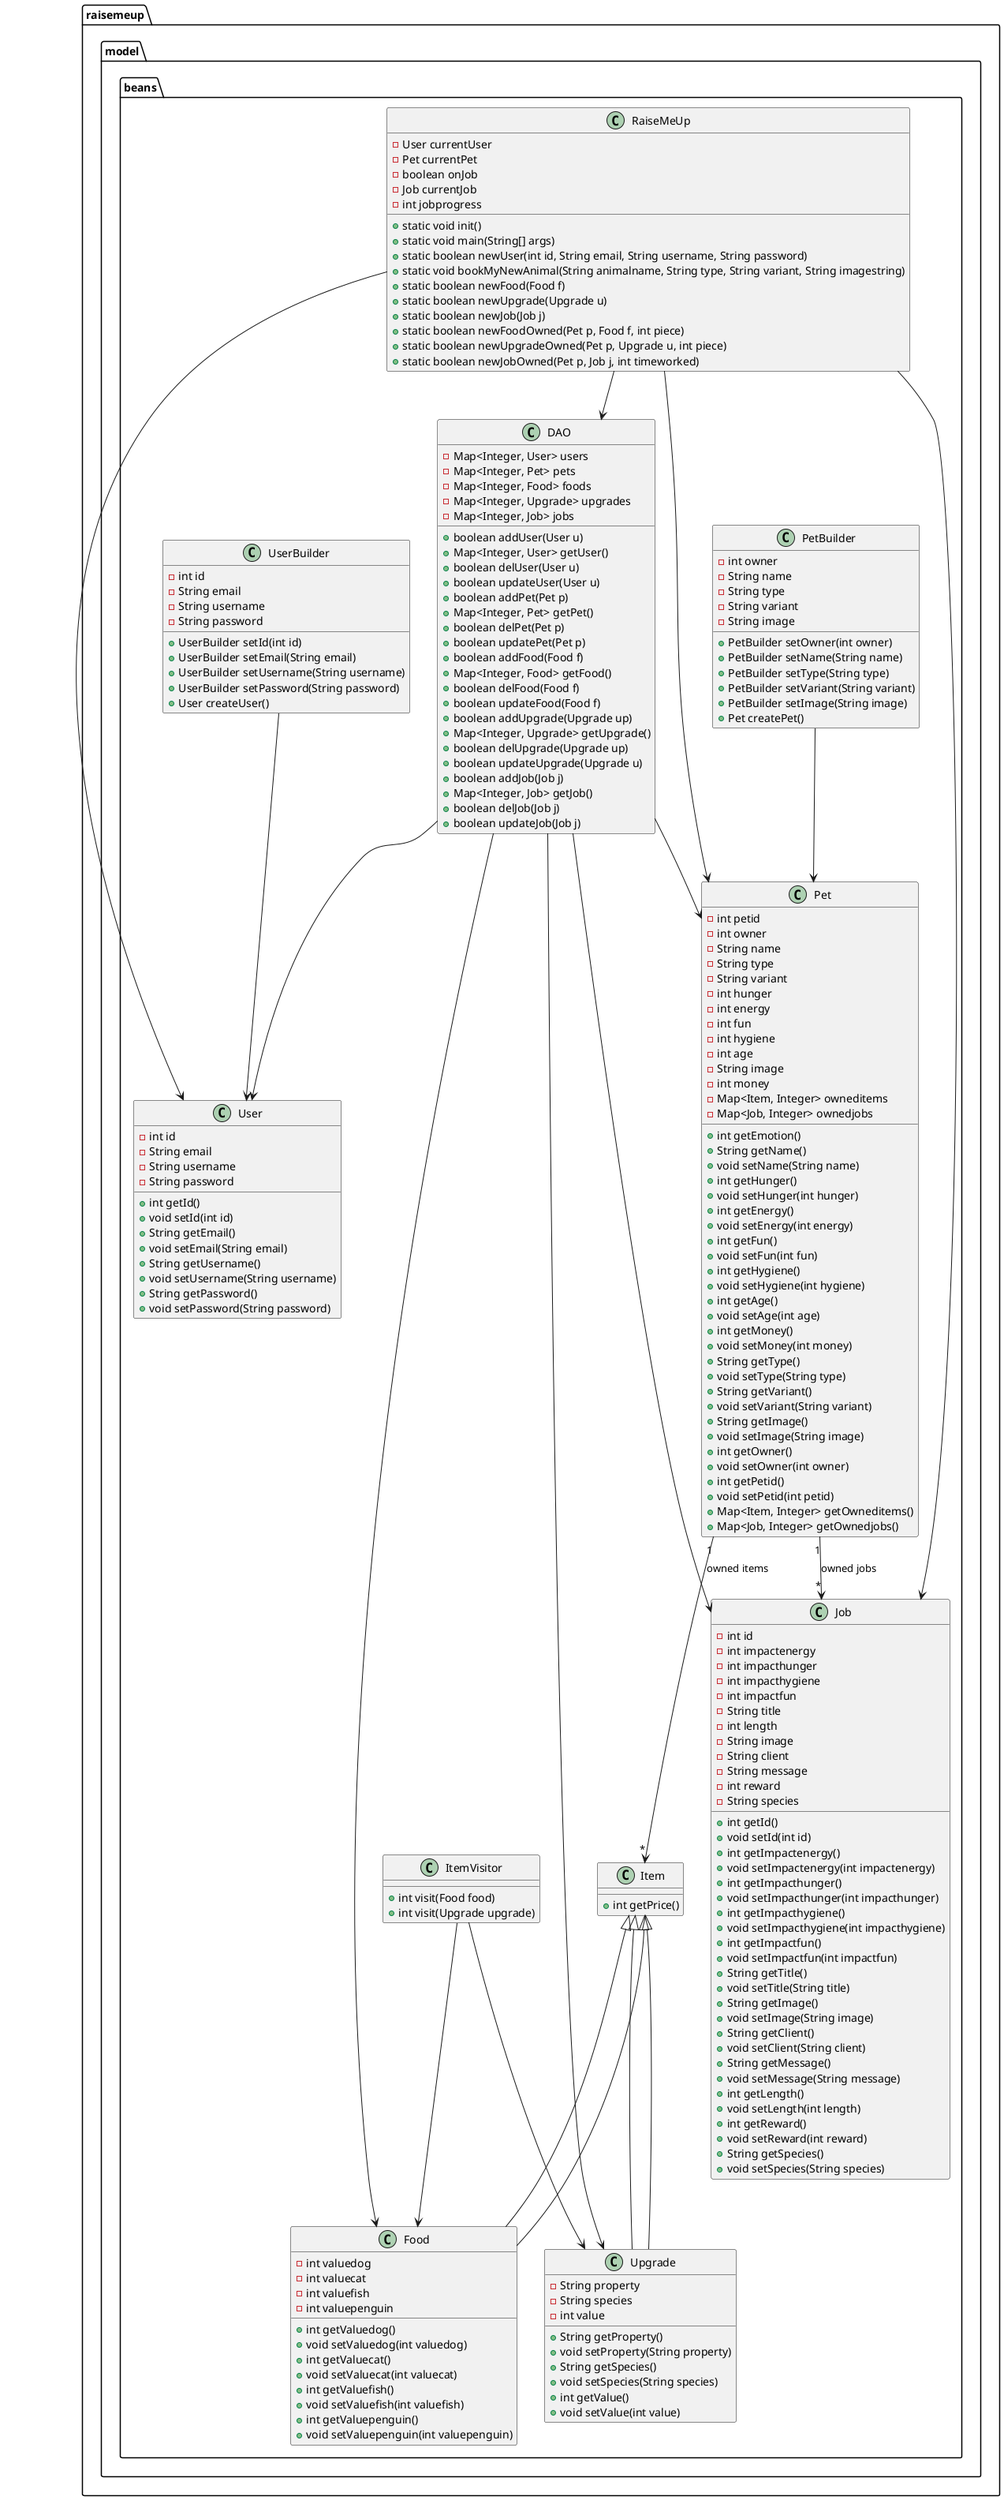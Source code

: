 @startuml

package raisemeup.model.beans {
    class User {
        - int id
        - String email
        - String username
        - String password
        + int getId()
        + void setId(int id)
        + String getEmail()
        + void setEmail(String email)
        + String getUsername()
        + void setUsername(String username)
        + String getPassword()
        + void setPassword(String password)
    }

    class UserBuilder {
        - int id
        - String email
        - String username
        - String password
        + UserBuilder setId(int id)
        + UserBuilder setEmail(String email)
        + UserBuilder setUsername(String username)
        + UserBuilder setPassword(String password)
        + User createUser()
    }

    class Pet {
        - int petid
        - int owner
        - String name
        - String type
        - String variant
        - int hunger
        - int energy
        - int fun
        - int hygiene
        - int age
        - String image
        - int money
        - Map<Item, Integer> owneditems
        - Map<Job, Integer> ownedjobs
        + int getEmotion()
        + String getName()
        + void setName(String name)
        + int getHunger()
        + void setHunger(int hunger)
        + int getEnergy()
        + void setEnergy(int energy)
        + int getFun()
        + void setFun(int fun)
        + int getHygiene()
        + void setHygiene(int hygiene)
        + int getAge()
        + void setAge(int age)
        + int getMoney()
        + void setMoney(int money)
        + String getType()
        + void setType(String type)
        + String getVariant()
        + void setVariant(String variant)
        + String getImage()
        + void setImage(String image)
        + int getOwner()
        + void setOwner(int owner)
        + int getPetid()
        + void setPetid(int petid)
        + Map<Item, Integer> getOwneditems()
        + Map<Job, Integer> getOwnedjobs()
    }

    class PetBuilder {
        - int owner
        - String name
        - String type
        - String variant
        - String image
        + PetBuilder setOwner(int owner)
        + PetBuilder setName(String name)
        + PetBuilder setType(String type)
        + PetBuilder setVariant(String variant)
        + PetBuilder setImage(String image)
        + Pet createPet()
    }

    class Item {
        + int getPrice()
    }

    class Food extends Item {
        - int valuedog
        - int valuecat
        - int valuefish
        - int valuepenguin
        + int getValuedog()
        + void setValuedog(int valuedog)
        + int getValuecat()
        + void setValuecat(int valuecat)
        + int getValuefish()
        + void setValuefish(int valuefish)
        + int getValuepenguin()
        + void setValuepenguin(int valuepenguin)
    }

    class Upgrade extends Item {
        - String property
        - String species
        - int value
        + String getProperty()
        + void setProperty(String property)
        + String getSpecies()
        + void setSpecies(String species)
        + int getValue()
        + void setValue(int value)
    }

    class Job {
        - int id
        - int impactenergy
        - int impacthunger
        - int impacthygiene
        - int impactfun
        - String title
        - int length
        - String image
        - String client
        - String message
        - int reward
        - String species
        + int getId()
        + void setId(int id)
        + int getImpactenergy()
        + void setImpactenergy(int impactenergy)
        + int getImpacthunger()
        + void setImpacthunger(int impacthunger)
        + int getImpacthygiene()
        + void setImpacthygiene(int impacthygiene)
        + int getImpactfun()
        + void setImpactfun(int impactfun)
        + String getTitle()
        + void setTitle(String title)
        + String getImage()
        + void setImage(String image)
        + String getClient()
        + void setClient(String client)
        + String getMessage()
        + void setMessage(String message)
        + int getLength()
        + void setLength(int length)
        + int getReward()
        + void setReward(int reward)
        + String getSpecies()
        + void setSpecies(String species)
    }

    class DAO {
        - Map<Integer, User> users
        - Map<Integer, Pet> pets
        - Map<Integer, Food> foods
        - Map<Integer, Upgrade> upgrades
        - Map<Integer, Job> jobs
        + boolean addUser(User u)
        + Map<Integer, User> getUser()
        + boolean delUser(User u)
        + boolean updateUser(User u)
        + boolean addPet(Pet p)
        + Map<Integer, Pet> getPet()
        + boolean delPet(Pet p)
        + boolean updatePet(Pet p)
        + boolean addFood(Food f)
        + Map<Integer, Food> getFood()
        + boolean delFood(Food f)
        + boolean updateFood(Food f)
        + boolean addUpgrade(Upgrade up)
        + Map<Integer, Upgrade> getUpgrade()
        + boolean delUpgrade(Upgrade up)
        + boolean updateUpgrade(Upgrade u)
        + boolean addJob(Job j)
        + Map<Integer, Job> getJob()
        + boolean delJob(Job j)
        + boolean updateJob(Job j)
    }

    class ItemVisitor {
        + int visit(Food food)
        + int visit(Upgrade upgrade)
    }

    class RaiseMeUp {
        - User currentUser
        - Pet currentPet
        - boolean onJob
        - Job currentJob
        - int jobprogress
        + static void init()
        + static void main(String[] args)
        + static boolean newUser(int id, String email, String username, String password)
        + static void bookMyNewAnimal(String animalname, String type, String variant, String imagestring)
        + static boolean newFood(Food f)
        + static boolean newUpgrade(Upgrade u)
        + static boolean newJob(Job j)
        + static boolean newFoodOwned(Pet p, Food f, int piece)
        + static boolean newUpgradeOwned(Pet p, Upgrade u, int piece)
        + static boolean newJobOwned(Pet p, Job j, int timeworked)
    }

    UserBuilder --> User
    PetBuilder --> Pet
    Food --|> Item
    Upgrade --|> Item
    Pet "1" --> "*" Job : owned jobs
    Pet "1" --> "*" Item : owned items
    DAO --> User
    DAO --> Pet
    DAO --> Food
    DAO --> Upgrade
    DAO --> Job
    ItemVisitor --> Food
    ItemVisitor --> Upgrade
    RaiseMeUp --> DAO
    RaiseMeUp --> User
    RaiseMeUp --> Pet
    RaiseMeUp --> Job

}

@enduml

